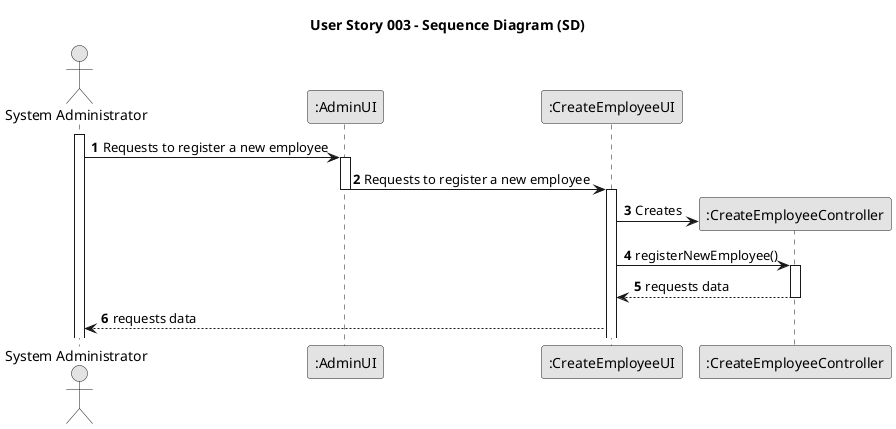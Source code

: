 @startuml
@startuml
skinparam monochrome true
skinparam packageStyle rectangle
skinparam shadowing false

title User Story 003 - Sequence Diagram (SD)

autonumber

actor "System Administrator" as ADM
participant ":AdminUI" as ADMUI
participant ":CreateEmployeeUI" as CRTUI
participant ":CreateEmployeeController" as CNTRL

activate ADM

ADM -> ADMUI : Requests to register a new employee

activate ADMUI

ADMUI -> CRTUI : Requests to register a new employee

deactivate ADMUI

activate CRTUI

CRTUI -> CNTRL** : Creates

CRTUI -> CNTRL : registerNewEmployee()

activate CNTRL

CNTRL --> CRTUI : requests data

deactivate CNTRL

CRTUI --> ADM : requests data
@enduml
